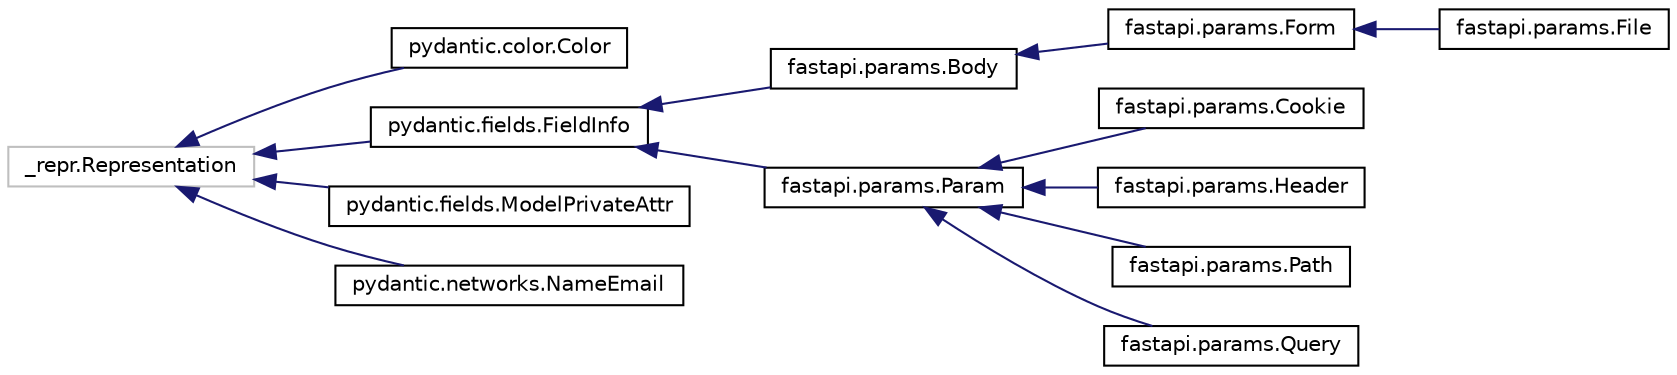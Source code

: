 digraph "Graphical Class Hierarchy"
{
 // LATEX_PDF_SIZE
  edge [fontname="Helvetica",fontsize="10",labelfontname="Helvetica",labelfontsize="10"];
  node [fontname="Helvetica",fontsize="10",shape=record];
  rankdir="LR";
  Node11234 [label="_repr.Representation",height=0.2,width=0.4,color="grey75", fillcolor="white", style="filled",tooltip=" "];
  Node11234 -> Node0 [dir="back",color="midnightblue",fontsize="10",style="solid",fontname="Helvetica"];
  Node0 [label="pydantic.color.Color",height=0.2,width=0.4,color="black", fillcolor="white", style="filled",URL="$classpydantic_1_1color_1_1Color.html",tooltip=" "];
  Node11234 -> Node11236 [dir="back",color="midnightblue",fontsize="10",style="solid",fontname="Helvetica"];
  Node11236 [label="pydantic.fields.FieldInfo",height=0.2,width=0.4,color="black", fillcolor="white", style="filled",URL="$classpydantic_1_1fields_1_1FieldInfo.html",tooltip=" "];
  Node11236 -> Node11237 [dir="back",color="midnightblue",fontsize="10",style="solid",fontname="Helvetica"];
  Node11237 [label="fastapi.params.Body",height=0.2,width=0.4,color="black", fillcolor="white", style="filled",URL="$classfastapi_1_1params_1_1Body.html",tooltip=" "];
  Node11237 -> Node11238 [dir="back",color="midnightblue",fontsize="10",style="solid",fontname="Helvetica"];
  Node11238 [label="fastapi.params.Form",height=0.2,width=0.4,color="black", fillcolor="white", style="filled",URL="$classfastapi_1_1params_1_1Form.html",tooltip=" "];
  Node11238 -> Node11239 [dir="back",color="midnightblue",fontsize="10",style="solid",fontname="Helvetica"];
  Node11239 [label="fastapi.params.File",height=0.2,width=0.4,color="black", fillcolor="white", style="filled",URL="$classfastapi_1_1params_1_1File.html",tooltip=" "];
  Node11236 -> Node11240 [dir="back",color="midnightblue",fontsize="10",style="solid",fontname="Helvetica"];
  Node11240 [label="fastapi.params.Param",height=0.2,width=0.4,color="black", fillcolor="white", style="filled",URL="$classfastapi_1_1params_1_1Param.html",tooltip=" "];
  Node11240 -> Node11241 [dir="back",color="midnightblue",fontsize="10",style="solid",fontname="Helvetica"];
  Node11241 [label="fastapi.params.Cookie",height=0.2,width=0.4,color="black", fillcolor="white", style="filled",URL="$classfastapi_1_1params_1_1Cookie.html",tooltip=" "];
  Node11240 -> Node11242 [dir="back",color="midnightblue",fontsize="10",style="solid",fontname="Helvetica"];
  Node11242 [label="fastapi.params.Header",height=0.2,width=0.4,color="black", fillcolor="white", style="filled",URL="$classfastapi_1_1params_1_1Header.html",tooltip=" "];
  Node11240 -> Node11243 [dir="back",color="midnightblue",fontsize="10",style="solid",fontname="Helvetica"];
  Node11243 [label="fastapi.params.Path",height=0.2,width=0.4,color="black", fillcolor="white", style="filled",URL="$classfastapi_1_1params_1_1Path.html",tooltip=" "];
  Node11240 -> Node11244 [dir="back",color="midnightblue",fontsize="10",style="solid",fontname="Helvetica"];
  Node11244 [label="fastapi.params.Query",height=0.2,width=0.4,color="black", fillcolor="white", style="filled",URL="$classfastapi_1_1params_1_1Query.html",tooltip=" "];
  Node11234 -> Node11245 [dir="back",color="midnightblue",fontsize="10",style="solid",fontname="Helvetica"];
  Node11245 [label="pydantic.fields.ModelPrivateAttr",height=0.2,width=0.4,color="black", fillcolor="white", style="filled",URL="$classpydantic_1_1fields_1_1ModelPrivateAttr.html",tooltip=" "];
  Node11234 -> Node11246 [dir="back",color="midnightblue",fontsize="10",style="solid",fontname="Helvetica"];
  Node11246 [label="pydantic.networks.NameEmail",height=0.2,width=0.4,color="black", fillcolor="white", style="filled",URL="$classpydantic_1_1networks_1_1NameEmail.html",tooltip=" "];
}
